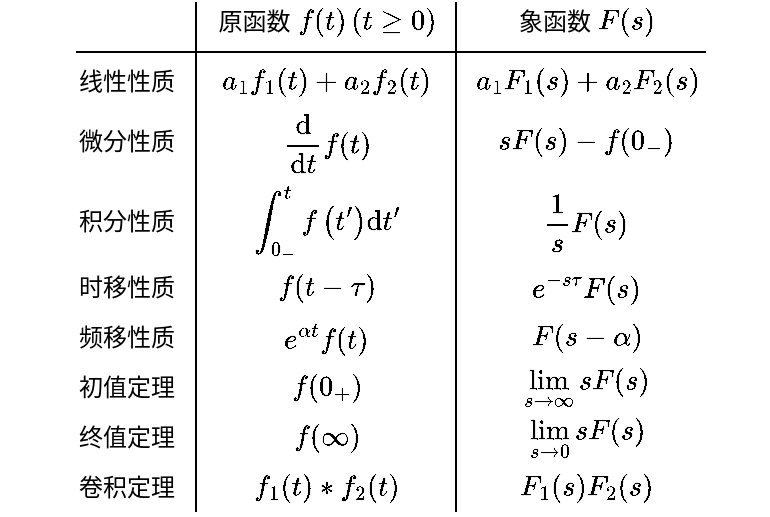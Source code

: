 <mxfile version="17.2.1" type="device"><diagram id="nHQRSCEfZqdo1dNjoXlS" name="第 1 页"><mxGraphModel dx="449" dy="411" grid="1" gridSize="5" guides="1" tooltips="1" connect="1" arrows="1" fold="1" page="1" pageScale="1" pageWidth="827" pageHeight="1169" math="1" shadow="0"><root><mxCell id="0"/><mxCell id="1" parent="0"/><mxCell id="82u6U4dhtgwiL2nYMjQU-1" value="线性性质" style="text;html=1;align=center;verticalAlign=middle;resizable=0;points=[];autosize=1;strokeColor=none;fillColor=none;" vertex="1" parent="1"><mxGeometry x="205" y="220" width="60" height="20" as="geometry"/></mxCell><mxCell id="82u6U4dhtgwiL2nYMjQU-2" value="微分性质" style="text;html=1;align=center;verticalAlign=middle;resizable=0;points=[];autosize=1;strokeColor=none;fillColor=none;" vertex="1" parent="1"><mxGeometry x="205" y="250" width="60" height="20" as="geometry"/></mxCell><mxCell id="82u6U4dhtgwiL2nYMjQU-3" value="积分性质" style="text;html=1;align=center;verticalAlign=middle;resizable=0;points=[];autosize=1;strokeColor=none;fillColor=none;" vertex="1" parent="1"><mxGeometry x="205" y="290" width="60" height="20" as="geometry"/></mxCell><mxCell id="82u6U4dhtgwiL2nYMjQU-5" value="时移性质" style="text;html=1;align=center;verticalAlign=middle;resizable=1;points=[];autosize=1;strokeColor=none;fillColor=none;movable=1;rotatable=1;deletable=1;editable=1;connectable=1;" vertex="1" parent="1"><mxGeometry x="205" y="320" width="60" height="25" as="geometry"/></mxCell><mxCell id="82u6U4dhtgwiL2nYMjQU-7" value="频移性质" style="text;html=1;align=center;verticalAlign=middle;resizable=1;points=[];autosize=1;strokeColor=none;fillColor=none;movable=1;rotatable=1;deletable=1;editable=1;connectable=1;" vertex="1" parent="1"><mxGeometry x="205" y="345" width="60" height="25" as="geometry"/></mxCell><mxCell id="82u6U4dhtgwiL2nYMjQU-8" value="初值定理" style="text;html=1;align=center;verticalAlign=middle;resizable=1;points=[];autosize=1;strokeColor=none;fillColor=none;movable=1;rotatable=1;deletable=1;editable=1;connectable=1;" vertex="1" parent="1"><mxGeometry x="205" y="370" width="60" height="25" as="geometry"/></mxCell><mxCell id="82u6U4dhtgwiL2nYMjQU-9" value="终值定理" style="text;html=1;align=center;verticalAlign=middle;resizable=1;points=[];autosize=1;strokeColor=none;fillColor=none;movable=1;rotatable=1;deletable=1;editable=1;connectable=1;" vertex="1" parent="1"><mxGeometry x="205" y="395" width="60" height="25" as="geometry"/></mxCell><mxCell id="82u6U4dhtgwiL2nYMjQU-10" value="卷积定理" style="text;html=1;align=center;verticalAlign=middle;resizable=1;points=[];autosize=1;strokeColor=none;fillColor=none;movable=1;rotatable=1;deletable=1;editable=1;connectable=1;" vertex="1" parent="1"><mxGeometry x="205" y="420" width="60" height="25" as="geometry"/></mxCell><mxCell id="82u6U4dhtgwiL2nYMjQU-12" value="$$a_{1} f_{1}(t)+a_{2} f_{2}(t)$$" style="text;html=1;align=center;verticalAlign=middle;resizable=1;points=[];autosize=1;strokeColor=none;fillColor=none;movable=1;rotatable=1;deletable=1;editable=1;connectable=0;" vertex="1" parent="1"><mxGeometry x="285" y="220" width="100" height="20" as="geometry"/></mxCell><mxCell id="82u6U4dhtgwiL2nYMjQU-13" value="$$a_{1} F_{1}(s)+a_{2} F_{2}(s)$$" style="text;html=1;align=center;verticalAlign=middle;resizable=1;points=[];autosize=1;strokeColor=none;fillColor=none;movable=1;rotatable=1;deletable=1;editable=1;connectable=0;" vertex="1" parent="1"><mxGeometry x="415" y="220" width="100" height="20" as="geometry"/></mxCell><mxCell id="82u6U4dhtgwiL2nYMjQU-14" value="$$\frac{\mathrm{d}}{\mathrm{d} t} f(t)$$" style="text;html=1;align=center;verticalAlign=middle;resizable=1;points=[];autosize=1;strokeColor=none;fillColor=none;movable=1;rotatable=1;deletable=1;editable=1;connectable=0;" vertex="1" parent="1"><mxGeometry x="285" y="240" width="100" height="40" as="geometry"/></mxCell><mxCell id="82u6U4dhtgwiL2nYMjQU-15" value="$$\int_{0_{-}}^{t} f\left(t^{\prime}\right) \mathrm{d} t^{\prime}$$" style="text;html=1;align=center;verticalAlign=middle;resizable=1;points=[];autosize=1;strokeColor=none;fillColor=none;movable=1;rotatable=1;deletable=1;editable=1;connectable=0;" vertex="1" parent="1"><mxGeometry x="285" y="280" width="100" height="40" as="geometry"/></mxCell><mxCell id="82u6U4dhtgwiL2nYMjQU-16" value="$$sF(s)-f(0_{-})$$" style="text;html=1;align=center;verticalAlign=middle;resizable=1;points=[];autosize=1;strokeColor=none;fillColor=none;movable=1;rotatable=1;deletable=1;editable=1;connectable=0;" vertex="1" parent="1"><mxGeometry x="415" y="250" width="100" height="20" as="geometry"/></mxCell><mxCell id="82u6U4dhtgwiL2nYMjQU-17" value="$$\frac{1}{s}F(s)$$" style="text;html=1;align=center;verticalAlign=middle;resizable=1;points=[];autosize=1;strokeColor=none;fillColor=none;movable=1;rotatable=1;deletable=1;editable=1;connectable=0;" vertex="1" parent="1"><mxGeometry x="415" y="290" width="100" height="20" as="geometry"/></mxCell><mxCell id="82u6U4dhtgwiL2nYMjQU-18" value="$$f(t-\tau)$$" style="text;html=1;align=center;verticalAlign=middle;resizable=1;points=[];autosize=1;strokeColor=none;fillColor=none;movable=1;rotatable=1;deletable=1;editable=1;connectable=0;" vertex="1" parent="1"><mxGeometry x="285" y="320" width="100" height="25" as="geometry"/></mxCell><mxCell id="82u6U4dhtgwiL2nYMjQU-19" value="$$e^{\alpha t}f(t)$$" style="text;html=1;align=center;verticalAlign=middle;resizable=1;points=[];autosize=1;strokeColor=none;fillColor=none;movable=1;rotatable=1;deletable=1;editable=1;connectable=0;" vertex="1" parent="1"><mxGeometry x="285" y="345" width="100" height="25" as="geometry"/></mxCell><mxCell id="82u6U4dhtgwiL2nYMjQU-22" value="$$f(0_{+})$$" style="text;html=1;align=center;verticalAlign=middle;resizable=1;points=[];autosize=1;strokeColor=none;fillColor=none;movable=1;rotatable=1;deletable=1;editable=1;connectable=0;" vertex="1" parent="1"><mxGeometry x="285" y="370" width="100" height="25" as="geometry"/></mxCell><mxCell id="82u6U4dhtgwiL2nYMjQU-23" value="$$f(\infty)$$" style="text;html=1;align=center;verticalAlign=middle;resizable=1;points=[];autosize=1;strokeColor=none;fillColor=none;movable=1;rotatable=1;deletable=1;editable=1;connectable=0;" vertex="1" parent="1"><mxGeometry x="285" y="395" width="100" height="25" as="geometry"/></mxCell><mxCell id="82u6U4dhtgwiL2nYMjQU-24" value="$$f_1(t)*f_2(t)$$" style="text;html=1;align=center;verticalAlign=middle;resizable=1;points=[];autosize=1;strokeColor=none;fillColor=none;movable=1;rotatable=1;deletable=1;editable=1;connectable=0;" vertex="1" parent="1"><mxGeometry x="285" y="420" width="100" height="25" as="geometry"/></mxCell><mxCell id="82u6U4dhtgwiL2nYMjQU-25" value="$$e^{-s\tau} F(s)$$" style="text;html=1;align=center;verticalAlign=middle;resizable=1;points=[];autosize=1;strokeColor=none;fillColor=none;movable=1;rotatable=1;deletable=1;editable=1;connectable=0;" vertex="1" parent="1"><mxGeometry x="415" y="320" width="100" height="25" as="geometry"/></mxCell><mxCell id="82u6U4dhtgwiL2nYMjQU-26" value="$$F(s-\alpha)$$" style="text;html=1;align=center;verticalAlign=middle;resizable=1;points=[];autosize=1;strokeColor=none;fillColor=none;movable=1;rotatable=1;deletable=1;editable=1;connectable=0;" vertex="1" parent="1"><mxGeometry x="415" y="345" width="100" height="25" as="geometry"/></mxCell><mxCell id="82u6U4dhtgwiL2nYMjQU-27" value="$$\lim_{s\to \infty} sF(s)$$" style="text;html=1;align=center;verticalAlign=middle;resizable=1;points=[];autosize=1;strokeColor=none;fillColor=none;movable=1;rotatable=1;deletable=1;editable=1;connectable=0;" vertex="1" parent="1"><mxGeometry x="415" y="370" width="100" height="25" as="geometry"/></mxCell><mxCell id="82u6U4dhtgwiL2nYMjQU-28" value="$$\lim_{s\to 0} sF(s)$$" style="text;html=1;align=center;verticalAlign=middle;resizable=1;points=[];autosize=1;strokeColor=none;fillColor=none;movable=1;rotatable=1;deletable=1;editable=1;connectable=0;" vertex="1" parent="1"><mxGeometry x="415" y="395" width="100" height="25" as="geometry"/></mxCell><mxCell id="82u6U4dhtgwiL2nYMjQU-29" value="$$F_1(s)F_2(s)$$" style="text;html=1;align=center;verticalAlign=middle;resizable=1;points=[];autosize=1;strokeColor=none;fillColor=none;movable=1;rotatable=1;deletable=1;editable=1;connectable=0;" vertex="1" parent="1"><mxGeometry x="415" y="420" width="100" height="25" as="geometry"/></mxCell><mxCell id="82u6U4dhtgwiL2nYMjQU-30" value="原函数 \(f(t)\,(t\ge 0)\)" style="text;html=1;align=center;verticalAlign=middle;resizable=0;points=[];autosize=1;strokeColor=none;fillColor=none;connectable=0;" vertex="1" parent="1"><mxGeometry x="270" y="190" width="130" height="20" as="geometry"/></mxCell><mxCell id="82u6U4dhtgwiL2nYMjQU-31" value="象函数 \(F(s)\)" style="text;html=1;align=center;verticalAlign=middle;resizable=0;points=[];autosize=1;strokeColor=none;fillColor=none;connectable=0;" vertex="1" parent="1"><mxGeometry x="420" y="190" width="90" height="20" as="geometry"/></mxCell><mxCell id="82u6U4dhtgwiL2nYMjQU-32" value="" style="endArrow=none;html=1;rounded=0;" edge="1" parent="1"><mxGeometry width="50" height="50" relative="1" as="geometry"><mxPoint x="270" y="190" as="sourcePoint"/><mxPoint x="270" y="445" as="targetPoint"/></mxGeometry></mxCell><mxCell id="82u6U4dhtgwiL2nYMjQU-33" value="" style="endArrow=none;html=1;rounded=0;" edge="1" parent="1"><mxGeometry width="50" height="50" relative="1" as="geometry"><mxPoint x="210" y="215" as="sourcePoint"/><mxPoint x="525" y="215" as="targetPoint"/></mxGeometry></mxCell><mxCell id="82u6U4dhtgwiL2nYMjQU-34" value="" style="endArrow=none;html=1;rounded=0;" edge="1" parent="1"><mxGeometry width="50" height="50" relative="1" as="geometry"><mxPoint x="400" y="190" as="sourcePoint"/><mxPoint x="400" y="445" as="targetPoint"/></mxGeometry></mxCell></root></mxGraphModel></diagram></mxfile>